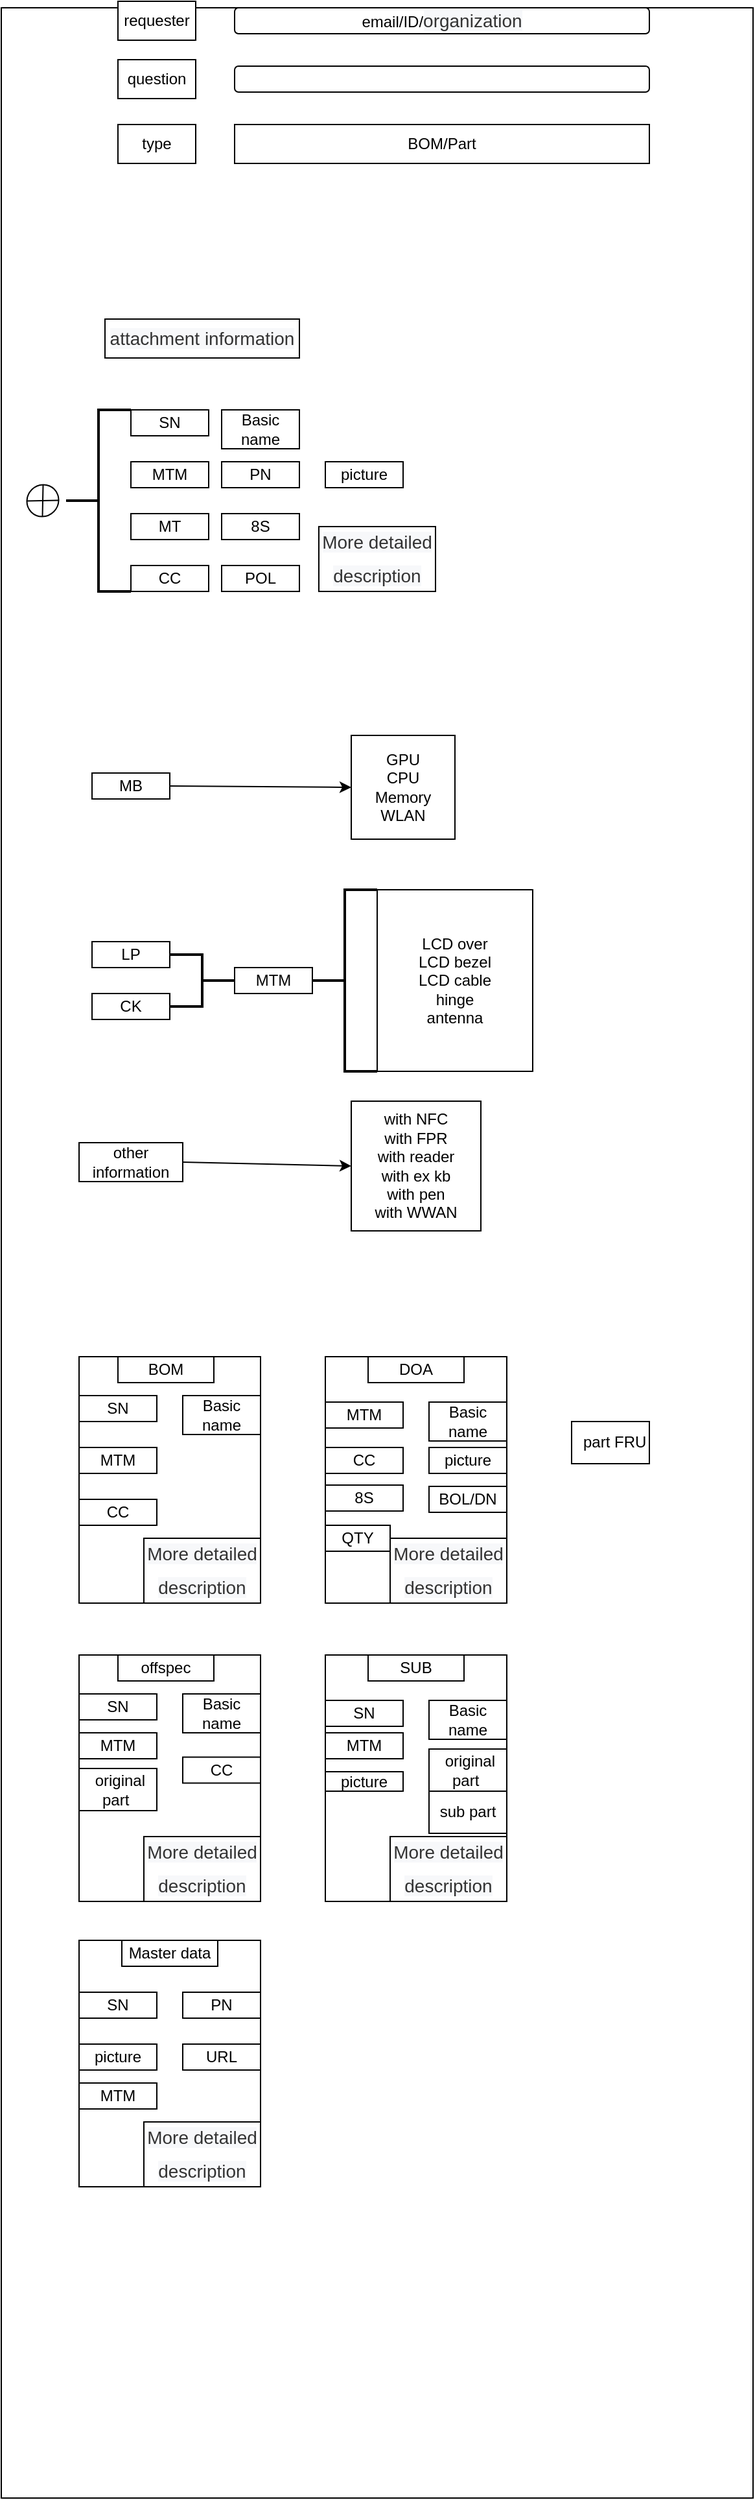 <mxfile version="17.4.5" type="github">
  <diagram id="2mjPUPT9OZtOktFbePXb" name="Page-1">
    <mxGraphModel dx="782" dy="436" grid="1" gridSize="10" guides="1" tooltips="1" connect="1" arrows="1" fold="1" page="1" pageScale="1" pageWidth="827" pageHeight="1169" math="0" shadow="0">
      <root>
        <mxCell id="0" />
        <mxCell id="1" parent="0" />
        <mxCell id="X8UXNErv3cADNR00jeIR-2" value="" style="rounded=0;whiteSpace=wrap;html=1;" parent="1" vertex="1">
          <mxGeometry x="80" y="30" width="580" height="1920" as="geometry" />
        </mxCell>
        <mxCell id="X8UXNErv3cADNR00jeIR-3" value="email/ID/&lt;span style=&quot;color: rgb(51 , 51 , 51) ; font-family: &amp;#34;tahoma&amp;#34; , &amp;#34;microsoft yahei&amp;#34; , , , &amp;#34;malgun gothic&amp;#34; , sans-serif ; font-size: 14px ; line-height: 25.99px ; text-align: justify ; background-color: rgb(247 , 248 , 250)&quot;&gt;organization&lt;/span&gt;" style="rounded=1;whiteSpace=wrap;html=1;" parent="1" vertex="1">
          <mxGeometry x="260" y="30" width="320" height="20" as="geometry" />
        </mxCell>
        <mxCell id="X8UXNErv3cADNR00jeIR-5" value="requester" style="rounded=0;whiteSpace=wrap;html=1;" parent="1" vertex="1">
          <mxGeometry x="170" y="25" width="60" height="30" as="geometry" />
        </mxCell>
        <mxCell id="X8UXNErv3cADNR00jeIR-6" value="question" style="rounded=0;whiteSpace=wrap;html=1;" parent="1" vertex="1">
          <mxGeometry x="170" y="70" width="60" height="30" as="geometry" />
        </mxCell>
        <mxCell id="X8UXNErv3cADNR00jeIR-7" value="" style="rounded=1;whiteSpace=wrap;html=1;" parent="1" vertex="1">
          <mxGeometry x="260" y="75" width="320" height="20" as="geometry" />
        </mxCell>
        <mxCell id="X8UXNErv3cADNR00jeIR-8" value="type" style="rounded=0;whiteSpace=wrap;html=1;" parent="1" vertex="1">
          <mxGeometry x="170" y="120" width="60" height="30" as="geometry" />
        </mxCell>
        <mxCell id="X8UXNErv3cADNR00jeIR-9" value="&lt;span style=&quot;color: rgb(51 , 51 , 51) ; font-family: &amp;#34;tahoma&amp;#34; , &amp;#34;microsoft yahei&amp;#34; , , , &amp;#34;malgun gothic&amp;#34; , sans-serif ; font-size: 14px ; line-height: 25.99px ; text-align: justify ; background-color: rgb(247 , 248 , 250)&quot;&gt;attachment information&lt;/span&gt;" style="rounded=0;whiteSpace=wrap;html=1;" parent="1" vertex="1">
          <mxGeometry x="160" y="270" width="150" height="30" as="geometry" />
        </mxCell>
        <mxCell id="X8UXNErv3cADNR00jeIR-12" value="" style="verticalLabelPosition=bottom;verticalAlign=top;html=1;shape=mxgraph.flowchart.or;rotation=45;" parent="1" vertex="1">
          <mxGeometry x="100" y="397.5" width="24" height="25" as="geometry" />
        </mxCell>
        <mxCell id="X8UXNErv3cADNR00jeIR-14" value="" style="strokeWidth=2;html=1;shape=mxgraph.flowchart.annotation_2;align=left;labelPosition=right;pointerEvents=1;" parent="1" vertex="1">
          <mxGeometry x="130" y="340" width="50" height="140" as="geometry" />
        </mxCell>
        <mxCell id="Sz4HlU1IlZtaxrlrikUw-6" value="BOM/Part" style="rounded=0;whiteSpace=wrap;html=1;" parent="1" vertex="1">
          <mxGeometry x="260" y="120" width="320" height="30" as="geometry" />
        </mxCell>
        <mxCell id="Sz4HlU1IlZtaxrlrikUw-7" value="SN" style="rounded=0;whiteSpace=wrap;html=1;" parent="1" vertex="1">
          <mxGeometry x="180" y="340" width="60" height="20" as="geometry" />
        </mxCell>
        <mxCell id="Sz4HlU1IlZtaxrlrikUw-10" value="MTM" style="rounded=0;whiteSpace=wrap;html=1;" parent="1" vertex="1">
          <mxGeometry x="180" y="380" width="60" height="20" as="geometry" />
        </mxCell>
        <mxCell id="Sz4HlU1IlZtaxrlrikUw-11" value="MT" style="rounded=0;whiteSpace=wrap;html=1;" parent="1" vertex="1">
          <mxGeometry x="180" y="420" width="60" height="20" as="geometry" />
        </mxCell>
        <mxCell id="Sz4HlU1IlZtaxrlrikUw-12" value="CC" style="rounded=0;whiteSpace=wrap;html=1;" parent="1" vertex="1">
          <mxGeometry x="180" y="460" width="60" height="20" as="geometry" />
        </mxCell>
        <mxCell id="Sz4HlU1IlZtaxrlrikUw-14" value="Basic name" style="rounded=0;whiteSpace=wrap;html=1;" parent="1" vertex="1">
          <mxGeometry x="250" y="340" width="60" height="30" as="geometry" />
        </mxCell>
        <mxCell id="Sz4HlU1IlZtaxrlrikUw-18" value="PN" style="rounded=0;whiteSpace=wrap;html=1;" parent="1" vertex="1">
          <mxGeometry x="250" y="380" width="60" height="20" as="geometry" />
        </mxCell>
        <mxCell id="Sz4HlU1IlZtaxrlrikUw-19" value="8S" style="rounded=0;whiteSpace=wrap;html=1;" parent="1" vertex="1">
          <mxGeometry x="250" y="420" width="60" height="20" as="geometry" />
        </mxCell>
        <mxCell id="Sz4HlU1IlZtaxrlrikUw-20" value="POL" style="rounded=0;whiteSpace=wrap;html=1;" parent="1" vertex="1">
          <mxGeometry x="250" y="460" width="60" height="20" as="geometry" />
        </mxCell>
        <mxCell id="Sz4HlU1IlZtaxrlrikUw-21" value="picture&lt;span style=&quot;color: rgba(0 , 0 , 0 , 0) ; font-family: monospace ; font-size: 0px&quot;&gt;%3CmxGraphModel%3E%3Croot%3E%3CmxCell%20id%3D%220%22%2F%3E%3CmxCell%20id%3D%221%22%20parent%3D%220%22%2F%3E%3CmxCell%20id%3D%222%22%20value%3D%22%22%20style%3D%22rounded%3D0%3BwhiteSpace%3Dwrap%3Bhtml%3D1%3B%22%20vertex%3D%221%22%20parent%3D%221%22%3E%3CmxGeometry%20x%3D%22180%22%20y%3D%22340%22%20width%3D%2260%22%20height%3D%2220%22%20as%3D%22geometry%22%2F%3E%3C%2FmxCell%3E%3C%2Froot%3E%3C%2FmxGraphModel%3E&lt;/span&gt;" style="rounded=0;whiteSpace=wrap;html=1;" parent="1" vertex="1">
          <mxGeometry x="330" y="380" width="60" height="20" as="geometry" />
        </mxCell>
        <mxCell id="Sz4HlU1IlZtaxrlrikUw-22" value="&lt;span style=&quot;color: rgb(51 , 51 , 51) ; font-family: &amp;#34;tahoma&amp;#34; , &amp;#34;microsoft yahei&amp;#34; , , , &amp;#34;malgun gothic&amp;#34; , sans-serif ; font-size: 14px ; line-height: 25.99px ; text-align: justify ; background-color: rgb(247 , 248 , 250)&quot;&gt;More detailed description&lt;/span&gt;" style="rounded=0;whiteSpace=wrap;html=1;" parent="1" vertex="1">
          <mxGeometry x="325" y="430" width="90" height="50" as="geometry" />
        </mxCell>
        <mxCell id="1SUWV0x7c3lr-zbClzyp-2" value="MB" style="rounded=0;whiteSpace=wrap;html=1;" vertex="1" parent="1">
          <mxGeometry x="150" y="620" width="60" height="20" as="geometry" />
        </mxCell>
        <mxCell id="1SUWV0x7c3lr-zbClzyp-3" value="LP" style="rounded=0;whiteSpace=wrap;html=1;" vertex="1" parent="1">
          <mxGeometry x="150" y="750" width="60" height="20" as="geometry" />
        </mxCell>
        <mxCell id="1SUWV0x7c3lr-zbClzyp-4" value="CK" style="rounded=0;whiteSpace=wrap;html=1;" vertex="1" parent="1">
          <mxGeometry x="150" y="790" width="60" height="20" as="geometry" />
        </mxCell>
        <mxCell id="1SUWV0x7c3lr-zbClzyp-5" value="other information" style="rounded=0;whiteSpace=wrap;html=1;" vertex="1" parent="1">
          <mxGeometry x="140" y="905" width="80" height="30" as="geometry" />
        </mxCell>
        <mxCell id="1SUWV0x7c3lr-zbClzyp-7" value="" style="strokeWidth=2;html=1;shape=mxgraph.flowchart.annotation_2;align=left;labelPosition=right;pointerEvents=1;rotation=-180;" vertex="1" parent="1">
          <mxGeometry x="210" y="760" width="50" height="40" as="geometry" />
        </mxCell>
        <mxCell id="1SUWV0x7c3lr-zbClzyp-8" value="MTM" style="rounded=0;whiteSpace=wrap;html=1;" vertex="1" parent="1">
          <mxGeometry x="260" y="770" width="60" height="20" as="geometry" />
        </mxCell>
        <mxCell id="1SUWV0x7c3lr-zbClzyp-9" value="" style="strokeWidth=2;html=1;shape=mxgraph.flowchart.annotation_2;align=left;labelPosition=right;pointerEvents=1;" vertex="1" parent="1">
          <mxGeometry x="320" y="710" width="50" height="140" as="geometry" />
        </mxCell>
        <mxCell id="1SUWV0x7c3lr-zbClzyp-10" value="LCD over&lt;br&gt;LCD bezel&lt;br&gt;LCD cable&lt;br&gt;hinge&lt;br&gt;antenna" style="rounded=0;whiteSpace=wrap;html=1;align=center;" vertex="1" parent="1">
          <mxGeometry x="370" y="710" width="120" height="140" as="geometry" />
        </mxCell>
        <mxCell id="1SUWV0x7c3lr-zbClzyp-12" value="" style="endArrow=classic;html=1;rounded=0;exitX=1;exitY=0.5;exitDx=0;exitDy=0;entryX=0;entryY=0.5;entryDx=0;entryDy=0;" edge="1" parent="1" source="1SUWV0x7c3lr-zbClzyp-2" target="1SUWV0x7c3lr-zbClzyp-13">
          <mxGeometry width="50" height="50" relative="1" as="geometry">
            <mxPoint x="380" y="750" as="sourcePoint" />
            <mxPoint x="430" y="700" as="targetPoint" />
          </mxGeometry>
        </mxCell>
        <mxCell id="1SUWV0x7c3lr-zbClzyp-13" value="GPU&lt;br&gt;CPU&lt;br&gt;Memory&lt;br&gt;WLAN" style="whiteSpace=wrap;html=1;aspect=fixed;" vertex="1" parent="1">
          <mxGeometry x="350" y="591" width="80" height="80" as="geometry" />
        </mxCell>
        <mxCell id="1SUWV0x7c3lr-zbClzyp-14" value="" style="endArrow=classic;html=1;rounded=0;exitX=1;exitY=0.5;exitDx=0;exitDy=0;entryX=0;entryY=0.5;entryDx=0;entryDy=0;" edge="1" parent="1" source="1SUWV0x7c3lr-zbClzyp-5" target="1SUWV0x7c3lr-zbClzyp-15">
          <mxGeometry width="50" height="50" relative="1" as="geometry">
            <mxPoint x="380" y="830" as="sourcePoint" />
            <mxPoint x="430" y="780" as="targetPoint" />
          </mxGeometry>
        </mxCell>
        <mxCell id="1SUWV0x7c3lr-zbClzyp-15" value="with NFC&lt;br&gt;with FPR&lt;br&gt;with reader&lt;br&gt;with ex kb&lt;br&gt;with pen&lt;br&gt;with WWAN" style="whiteSpace=wrap;html=1;aspect=fixed;" vertex="1" parent="1">
          <mxGeometry x="350" y="873" width="100" height="100" as="geometry" />
        </mxCell>
        <mxCell id="1SUWV0x7c3lr-zbClzyp-17" value="" style="rounded=0;whiteSpace=wrap;html=1;" vertex="1" parent="1">
          <mxGeometry x="140" y="1070" width="140" height="190" as="geometry" />
        </mxCell>
        <mxCell id="1SUWV0x7c3lr-zbClzyp-18" value="SN" style="rounded=0;whiteSpace=wrap;html=1;" vertex="1" parent="1">
          <mxGeometry x="140" y="1100" width="60" height="20" as="geometry" />
        </mxCell>
        <mxCell id="1SUWV0x7c3lr-zbClzyp-19" value="MTM" style="rounded=0;whiteSpace=wrap;html=1;" vertex="1" parent="1">
          <mxGeometry x="140" y="1140" width="60" height="20" as="geometry" />
        </mxCell>
        <mxCell id="1SUWV0x7c3lr-zbClzyp-20" value="CC" style="rounded=0;whiteSpace=wrap;html=1;" vertex="1" parent="1">
          <mxGeometry x="140" y="1180" width="60" height="20" as="geometry" />
        </mxCell>
        <mxCell id="1SUWV0x7c3lr-zbClzyp-21" value="Basic name" style="rounded=0;whiteSpace=wrap;html=1;" vertex="1" parent="1">
          <mxGeometry x="220" y="1100" width="60" height="30" as="geometry" />
        </mxCell>
        <mxCell id="1SUWV0x7c3lr-zbClzyp-22" value="&lt;span style=&quot;color: rgb(51 , 51 , 51) ; font-family: &amp;#34;tahoma&amp;#34; , &amp;#34;microsoft yahei&amp;#34; , , , &amp;#34;malgun gothic&amp;#34; , sans-serif ; font-size: 14px ; line-height: 25.99px ; text-align: justify ; background-color: rgb(247 , 248 , 250)&quot;&gt;More detailed description&lt;/span&gt;" style="rounded=0;whiteSpace=wrap;html=1;" vertex="1" parent="1">
          <mxGeometry x="190" y="1210" width="90" height="50" as="geometry" />
        </mxCell>
        <mxCell id="1SUWV0x7c3lr-zbClzyp-23" value="" style="rounded=0;whiteSpace=wrap;html=1;" vertex="1" parent="1">
          <mxGeometry x="330" y="1070" width="140" height="190" as="geometry" />
        </mxCell>
        <mxCell id="1SUWV0x7c3lr-zbClzyp-24" value="MTM" style="rounded=0;whiteSpace=wrap;html=1;" vertex="1" parent="1">
          <mxGeometry x="330" y="1105" width="60" height="20" as="geometry" />
        </mxCell>
        <mxCell id="1SUWV0x7c3lr-zbClzyp-25" value="CC" style="rounded=0;whiteSpace=wrap;html=1;" vertex="1" parent="1">
          <mxGeometry x="330" y="1140" width="60" height="20" as="geometry" />
        </mxCell>
        <mxCell id="1SUWV0x7c3lr-zbClzyp-26" value="Basic name" style="rounded=0;whiteSpace=wrap;html=1;" vertex="1" parent="1">
          <mxGeometry x="410" y="1105" width="60" height="30" as="geometry" />
        </mxCell>
        <mxCell id="1SUWV0x7c3lr-zbClzyp-28" value="picture&lt;span style=&quot;color: rgba(0 , 0 , 0 , 0) ; font-family: monospace ; font-size: 0px&quot;&gt;%3CmxGraphModel%3E%3Croot%3E%3CmxCell%20id%3D%220%22%2F%3E%3CmxCell%20id%3D%221%22%20parent%3D%220%22%2F%3E%3CmxCell%20id%3D%222%22%20value%3D%22%22%20style%3D%22rounded%3D0%3BwhiteSpace%3Dwrap%3Bhtml%3D1%3B%22%20vertex%3D%221%22%20parent%3D%221%22%3E%3CmxGeometry%20x%3D%22180%22%20y%3D%22340%22%20width%3D%2260%22%20height%3D%2220%22%20as%3D%22geometry%22%2F%3E%3C%2FmxCell%3E%3C%2Froot%3E%3C%2FmxGraphModel%3E&lt;/span&gt;" style="rounded=0;whiteSpace=wrap;html=1;" vertex="1" parent="1">
          <mxGeometry x="410" y="1140" width="60" height="20" as="geometry" />
        </mxCell>
        <mxCell id="1SUWV0x7c3lr-zbClzyp-29" value="8S" style="rounded=0;whiteSpace=wrap;html=1;" vertex="1" parent="1">
          <mxGeometry x="330" y="1169" width="60" height="20" as="geometry" />
        </mxCell>
        <mxCell id="1SUWV0x7c3lr-zbClzyp-31" value="BOL/DN" style="rounded=0;whiteSpace=wrap;html=1;" vertex="1" parent="1">
          <mxGeometry x="410" y="1170" width="60" height="20" as="geometry" />
        </mxCell>
        <mxCell id="1SUWV0x7c3lr-zbClzyp-32" value="DOA" style="rounded=0;whiteSpace=wrap;html=1;" vertex="1" parent="1">
          <mxGeometry x="363" y="1070" width="74" height="20" as="geometry" />
        </mxCell>
        <mxCell id="1SUWV0x7c3lr-zbClzyp-33" value="&lt;span style=&quot;color: rgb(51 , 51 , 51) ; font-family: &amp;#34;tahoma&amp;#34; , &amp;#34;microsoft yahei&amp;#34; , , , &amp;#34;malgun gothic&amp;#34; , sans-serif ; font-size: 14px ; line-height: 25.99px ; text-align: justify ; background-color: rgb(247 , 248 , 250)&quot;&gt;More detailed description&lt;/span&gt;" style="rounded=0;whiteSpace=wrap;html=1;" vertex="1" parent="1">
          <mxGeometry x="380" y="1210" width="90" height="50" as="geometry" />
        </mxCell>
        <mxCell id="1SUWV0x7c3lr-zbClzyp-34" value="" style="rounded=0;whiteSpace=wrap;html=1;" vertex="1" parent="1">
          <mxGeometry x="140" y="1300" width="140" height="190" as="geometry" />
        </mxCell>
        <mxCell id="1SUWV0x7c3lr-zbClzyp-36" value="SN" style="rounded=0;whiteSpace=wrap;html=1;" vertex="1" parent="1">
          <mxGeometry x="140" y="1330" width="60" height="20" as="geometry" />
        </mxCell>
        <mxCell id="1SUWV0x7c3lr-zbClzyp-38" value="MTM" style="rounded=0;whiteSpace=wrap;html=1;" vertex="1" parent="1">
          <mxGeometry x="140" y="1360" width="60" height="20" as="geometry" />
        </mxCell>
        <mxCell id="1SUWV0x7c3lr-zbClzyp-39" value="Basic name" style="rounded=0;whiteSpace=wrap;html=1;" vertex="1" parent="1">
          <mxGeometry x="220" y="1330" width="60" height="30" as="geometry" />
        </mxCell>
        <mxCell id="1SUWV0x7c3lr-zbClzyp-40" value="&lt;span style=&quot;color: rgb(51 , 51 , 51) ; font-family: &amp;#34;tahoma&amp;#34; , &amp;#34;microsoft yahei&amp;#34; , , , &amp;#34;malgun gothic&amp;#34; , sans-serif ; font-size: 14px ; line-height: 25.99px ; text-align: justify ; background-color: rgb(247 , 248 , 250)&quot;&gt;More detailed description&lt;/span&gt;" style="rounded=0;whiteSpace=wrap;html=1;" vertex="1" parent="1">
          <mxGeometry x="190" y="1440" width="90" height="50" as="geometry" />
        </mxCell>
        <mxCell id="1SUWV0x7c3lr-zbClzyp-42" value="offspec" style="rounded=0;whiteSpace=wrap;html=1;" vertex="1" parent="1">
          <mxGeometry x="170" y="1300" width="74" height="20" as="geometry" />
        </mxCell>
        <mxCell id="1SUWV0x7c3lr-zbClzyp-43" value="" style="rounded=0;whiteSpace=wrap;html=1;" vertex="1" parent="1">
          <mxGeometry x="330" y="1300" width="140" height="190" as="geometry" />
        </mxCell>
        <mxCell id="1SUWV0x7c3lr-zbClzyp-44" value="SUB" style="rounded=0;whiteSpace=wrap;html=1;" vertex="1" parent="1">
          <mxGeometry x="363" y="1300" width="74" height="20" as="geometry" />
        </mxCell>
        <mxCell id="1SUWV0x7c3lr-zbClzyp-46" value="SN" style="rounded=0;whiteSpace=wrap;html=1;" vertex="1" parent="1">
          <mxGeometry x="330" y="1335" width="60" height="20" as="geometry" />
        </mxCell>
        <mxCell id="1SUWV0x7c3lr-zbClzyp-48" value="Basic name" style="rounded=0;whiteSpace=wrap;html=1;" vertex="1" parent="1">
          <mxGeometry x="410" y="1335" width="60" height="30" as="geometry" />
        </mxCell>
        <mxCell id="1SUWV0x7c3lr-zbClzyp-50" value="picture&lt;span style=&quot;color: rgba(0 , 0 , 0 , 0) ; font-family: monospace ; font-size: 0px&quot;&gt;%3CmxGraphModel%3E%3Croot%3E%3CmxCell%20id%3D%220%22%2F%3E%3CmxCell%20id%3D%221%22%20parent%3D%220%22%2F%3E%3CmxCell%20id%3D%222%22%20value%3D%22%22%20style%3D%22rounded%3D0%3BwhiteSpace%3Dwrap%3Bhtml%3D1%3B%22%20vertex%3D%221%22%20parent%3D%221%22%3E%3CmxGeometry%20x%3D%22180%22%20y%3D%22340%22%20width%3D%2260%22%20height%3D%2220%22%20as%3D%22geometry%22%2F%3E%3C%2FmxCell%3E%3C%2Froot%3E%3C%2FmxGraphModel%3E&lt;/span&gt;" style="rounded=0;whiteSpace=wrap;html=1;" vertex="1" parent="1">
          <mxGeometry x="330" y="1390" width="60" height="15" as="geometry" />
        </mxCell>
        <mxCell id="1SUWV0x7c3lr-zbClzyp-51" value="&lt;span style=&quot;color: rgb(51 , 51 , 51) ; font-family: &amp;#34;tahoma&amp;#34; , &amp;#34;microsoft yahei&amp;#34; , , , &amp;#34;malgun gothic&amp;#34; , sans-serif ; font-size: 14px ; line-height: 25.99px ; text-align: justify ; background-color: rgb(247 , 248 , 250)&quot;&gt;More detailed description&lt;/span&gt;" style="rounded=0;whiteSpace=wrap;html=1;" vertex="1" parent="1">
          <mxGeometry x="380" y="1440" width="90" height="50" as="geometry" />
        </mxCell>
        <mxCell id="1SUWV0x7c3lr-zbClzyp-53" value="BOM" style="rounded=0;whiteSpace=wrap;html=1;" vertex="1" parent="1">
          <mxGeometry x="170" y="1070" width="74" height="20" as="geometry" />
        </mxCell>
        <mxCell id="1SUWV0x7c3lr-zbClzyp-54" value="" style="rounded=0;whiteSpace=wrap;html=1;" vertex="1" parent="1">
          <mxGeometry x="140" y="1520" width="140" height="190" as="geometry" />
        </mxCell>
        <mxCell id="1SUWV0x7c3lr-zbClzyp-56" value="Master data" style="rounded=0;whiteSpace=wrap;html=1;" vertex="1" parent="1">
          <mxGeometry x="173" y="1520" width="74" height="20" as="geometry" />
        </mxCell>
        <mxCell id="1SUWV0x7c3lr-zbClzyp-57" value="SN" style="rounded=0;whiteSpace=wrap;html=1;" vertex="1" parent="1">
          <mxGeometry x="140" y="1560" width="60" height="20" as="geometry" />
        </mxCell>
        <mxCell id="1SUWV0x7c3lr-zbClzyp-58" value="PN" style="rounded=0;whiteSpace=wrap;html=1;" vertex="1" parent="1">
          <mxGeometry x="220" y="1560" width="60" height="20" as="geometry" />
        </mxCell>
        <mxCell id="1SUWV0x7c3lr-zbClzyp-59" value="&lt;span style=&quot;color: rgb(51 , 51 , 51) ; font-family: &amp;#34;tahoma&amp;#34; , &amp;#34;microsoft yahei&amp;#34; , , , &amp;#34;malgun gothic&amp;#34; , sans-serif ; font-size: 14px ; line-height: 25.99px ; text-align: justify ; background-color: rgb(247 , 248 , 250)&quot;&gt;More detailed description&lt;/span&gt;" style="rounded=0;whiteSpace=wrap;html=1;" vertex="1" parent="1">
          <mxGeometry x="190" y="1660" width="90" height="50" as="geometry" />
        </mxCell>
        <mxCell id="1SUWV0x7c3lr-zbClzyp-60" value="picture&lt;span style=&quot;color: rgba(0 , 0 , 0 , 0) ; font-family: monospace ; font-size: 0px&quot;&gt;%3CmxGraphModel%3E%3Croot%3E%3CmxCell%20id%3D%220%22%2F%3E%3CmxCell%20id%3D%221%22%20parent%3D%220%22%2F%3E%3CmxCell%20id%3D%222%22%20value%3D%22%22%20style%3D%22rounded%3D0%3BwhiteSpace%3Dwrap%3Bhtml%3D1%3B%22%20vertex%3D%221%22%20parent%3D%221%22%3E%3CmxGeometry%20x%3D%22180%22%20y%3D%22340%22%20width%3D%2260%22%20height%3D%2220%22%20as%3D%22geometry%22%2F%3E%3C%2FmxCell%3E%3C%2Froot%3E%3C%2FmxGraphModel%3E&lt;/span&gt;" style="rounded=0;whiteSpace=wrap;html=1;" vertex="1" parent="1">
          <mxGeometry x="140" y="1600" width="60" height="20" as="geometry" />
        </mxCell>
        <mxCell id="1SUWV0x7c3lr-zbClzyp-61" value="URL" style="rounded=0;whiteSpace=wrap;html=1;" vertex="1" parent="1">
          <mxGeometry x="220" y="1600" width="60" height="20" as="geometry" />
        </mxCell>
        <mxCell id="1SUWV0x7c3lr-zbClzyp-62" value="MTM" style="rounded=0;whiteSpace=wrap;html=1;" vertex="1" parent="1">
          <mxGeometry x="330" y="1360" width="60" height="20" as="geometry" />
        </mxCell>
        <mxCell id="1SUWV0x7c3lr-zbClzyp-63" value="QTY" style="rounded=0;whiteSpace=wrap;html=1;" vertex="1" parent="1">
          <mxGeometry x="330" y="1200" width="50" height="20" as="geometry" />
        </mxCell>
        <mxCell id="1SUWV0x7c3lr-zbClzyp-64" value="&amp;nbsp;original part&amp;nbsp;" style="rounded=0;whiteSpace=wrap;html=1;" vertex="1" parent="1">
          <mxGeometry x="140" y="1387.5" width="60" height="32.5" as="geometry" />
        </mxCell>
        <mxCell id="1SUWV0x7c3lr-zbClzyp-65" value="&amp;nbsp;original part&amp;nbsp;" style="rounded=0;whiteSpace=wrap;html=1;" vertex="1" parent="1">
          <mxGeometry x="410" y="1372.5" width="60" height="32.5" as="geometry" />
        </mxCell>
        <mxCell id="1SUWV0x7c3lr-zbClzyp-66" value="&amp;nbsp;sub part&amp;nbsp;" style="rounded=0;whiteSpace=wrap;html=1;" vertex="1" parent="1">
          <mxGeometry x="410" y="1405" width="60" height="32.5" as="geometry" />
        </mxCell>
        <mxCell id="1SUWV0x7c3lr-zbClzyp-67" value="CC" style="rounded=0;whiteSpace=wrap;html=1;" vertex="1" parent="1">
          <mxGeometry x="220" y="1378.75" width="60" height="20" as="geometry" />
        </mxCell>
        <mxCell id="1SUWV0x7c3lr-zbClzyp-68" value="&amp;nbsp; part FRU" style="rounded=0;whiteSpace=wrap;html=1;" vertex="1" parent="1">
          <mxGeometry x="520" y="1120" width="60" height="32.5" as="geometry" />
        </mxCell>
        <mxCell id="1SUWV0x7c3lr-zbClzyp-69" value="MTM" style="rounded=0;whiteSpace=wrap;html=1;" vertex="1" parent="1">
          <mxGeometry x="140" y="1630" width="60" height="20" as="geometry" />
        </mxCell>
      </root>
    </mxGraphModel>
  </diagram>
</mxfile>
